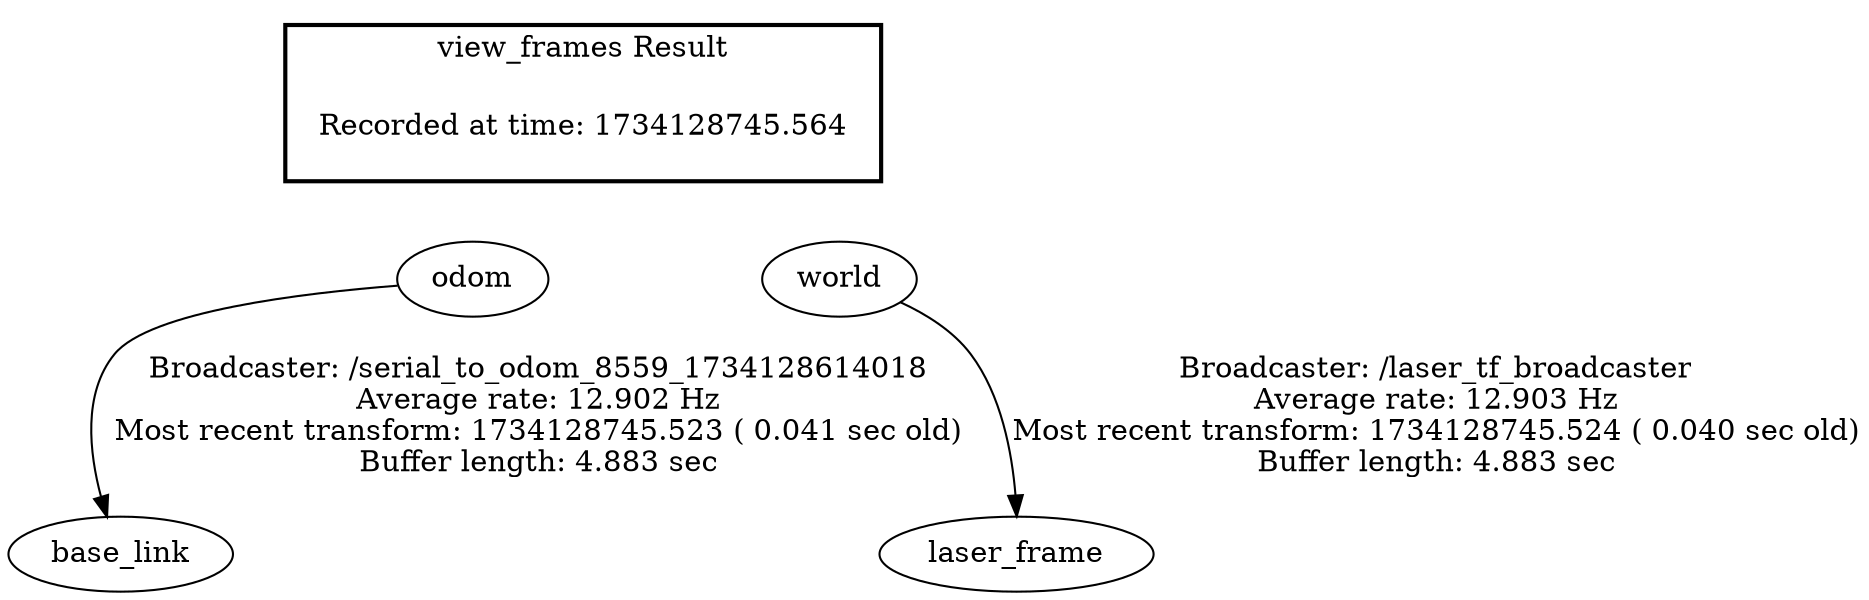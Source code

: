 digraph G {
"odom" -> "base_link"[label="Broadcaster: /serial_to_odom_8559_1734128614018\nAverage rate: 12.902 Hz\nMost recent transform: 1734128745.523 ( 0.041 sec old)\nBuffer length: 4.883 sec\n"];
"world" -> "laser_frame"[label="Broadcaster: /laser_tf_broadcaster\nAverage rate: 12.903 Hz\nMost recent transform: 1734128745.524 ( 0.040 sec old)\nBuffer length: 4.883 sec\n"];
edge [style=invis];
 subgraph cluster_legend { style=bold; color=black; label ="view_frames Result";
"Recorded at time: 1734128745.564"[ shape=plaintext ] ;
 }->"odom";
edge [style=invis];
 subgraph cluster_legend { style=bold; color=black; label ="view_frames Result";
"Recorded at time: 1734128745.564"[ shape=plaintext ] ;
 }->"world";
}